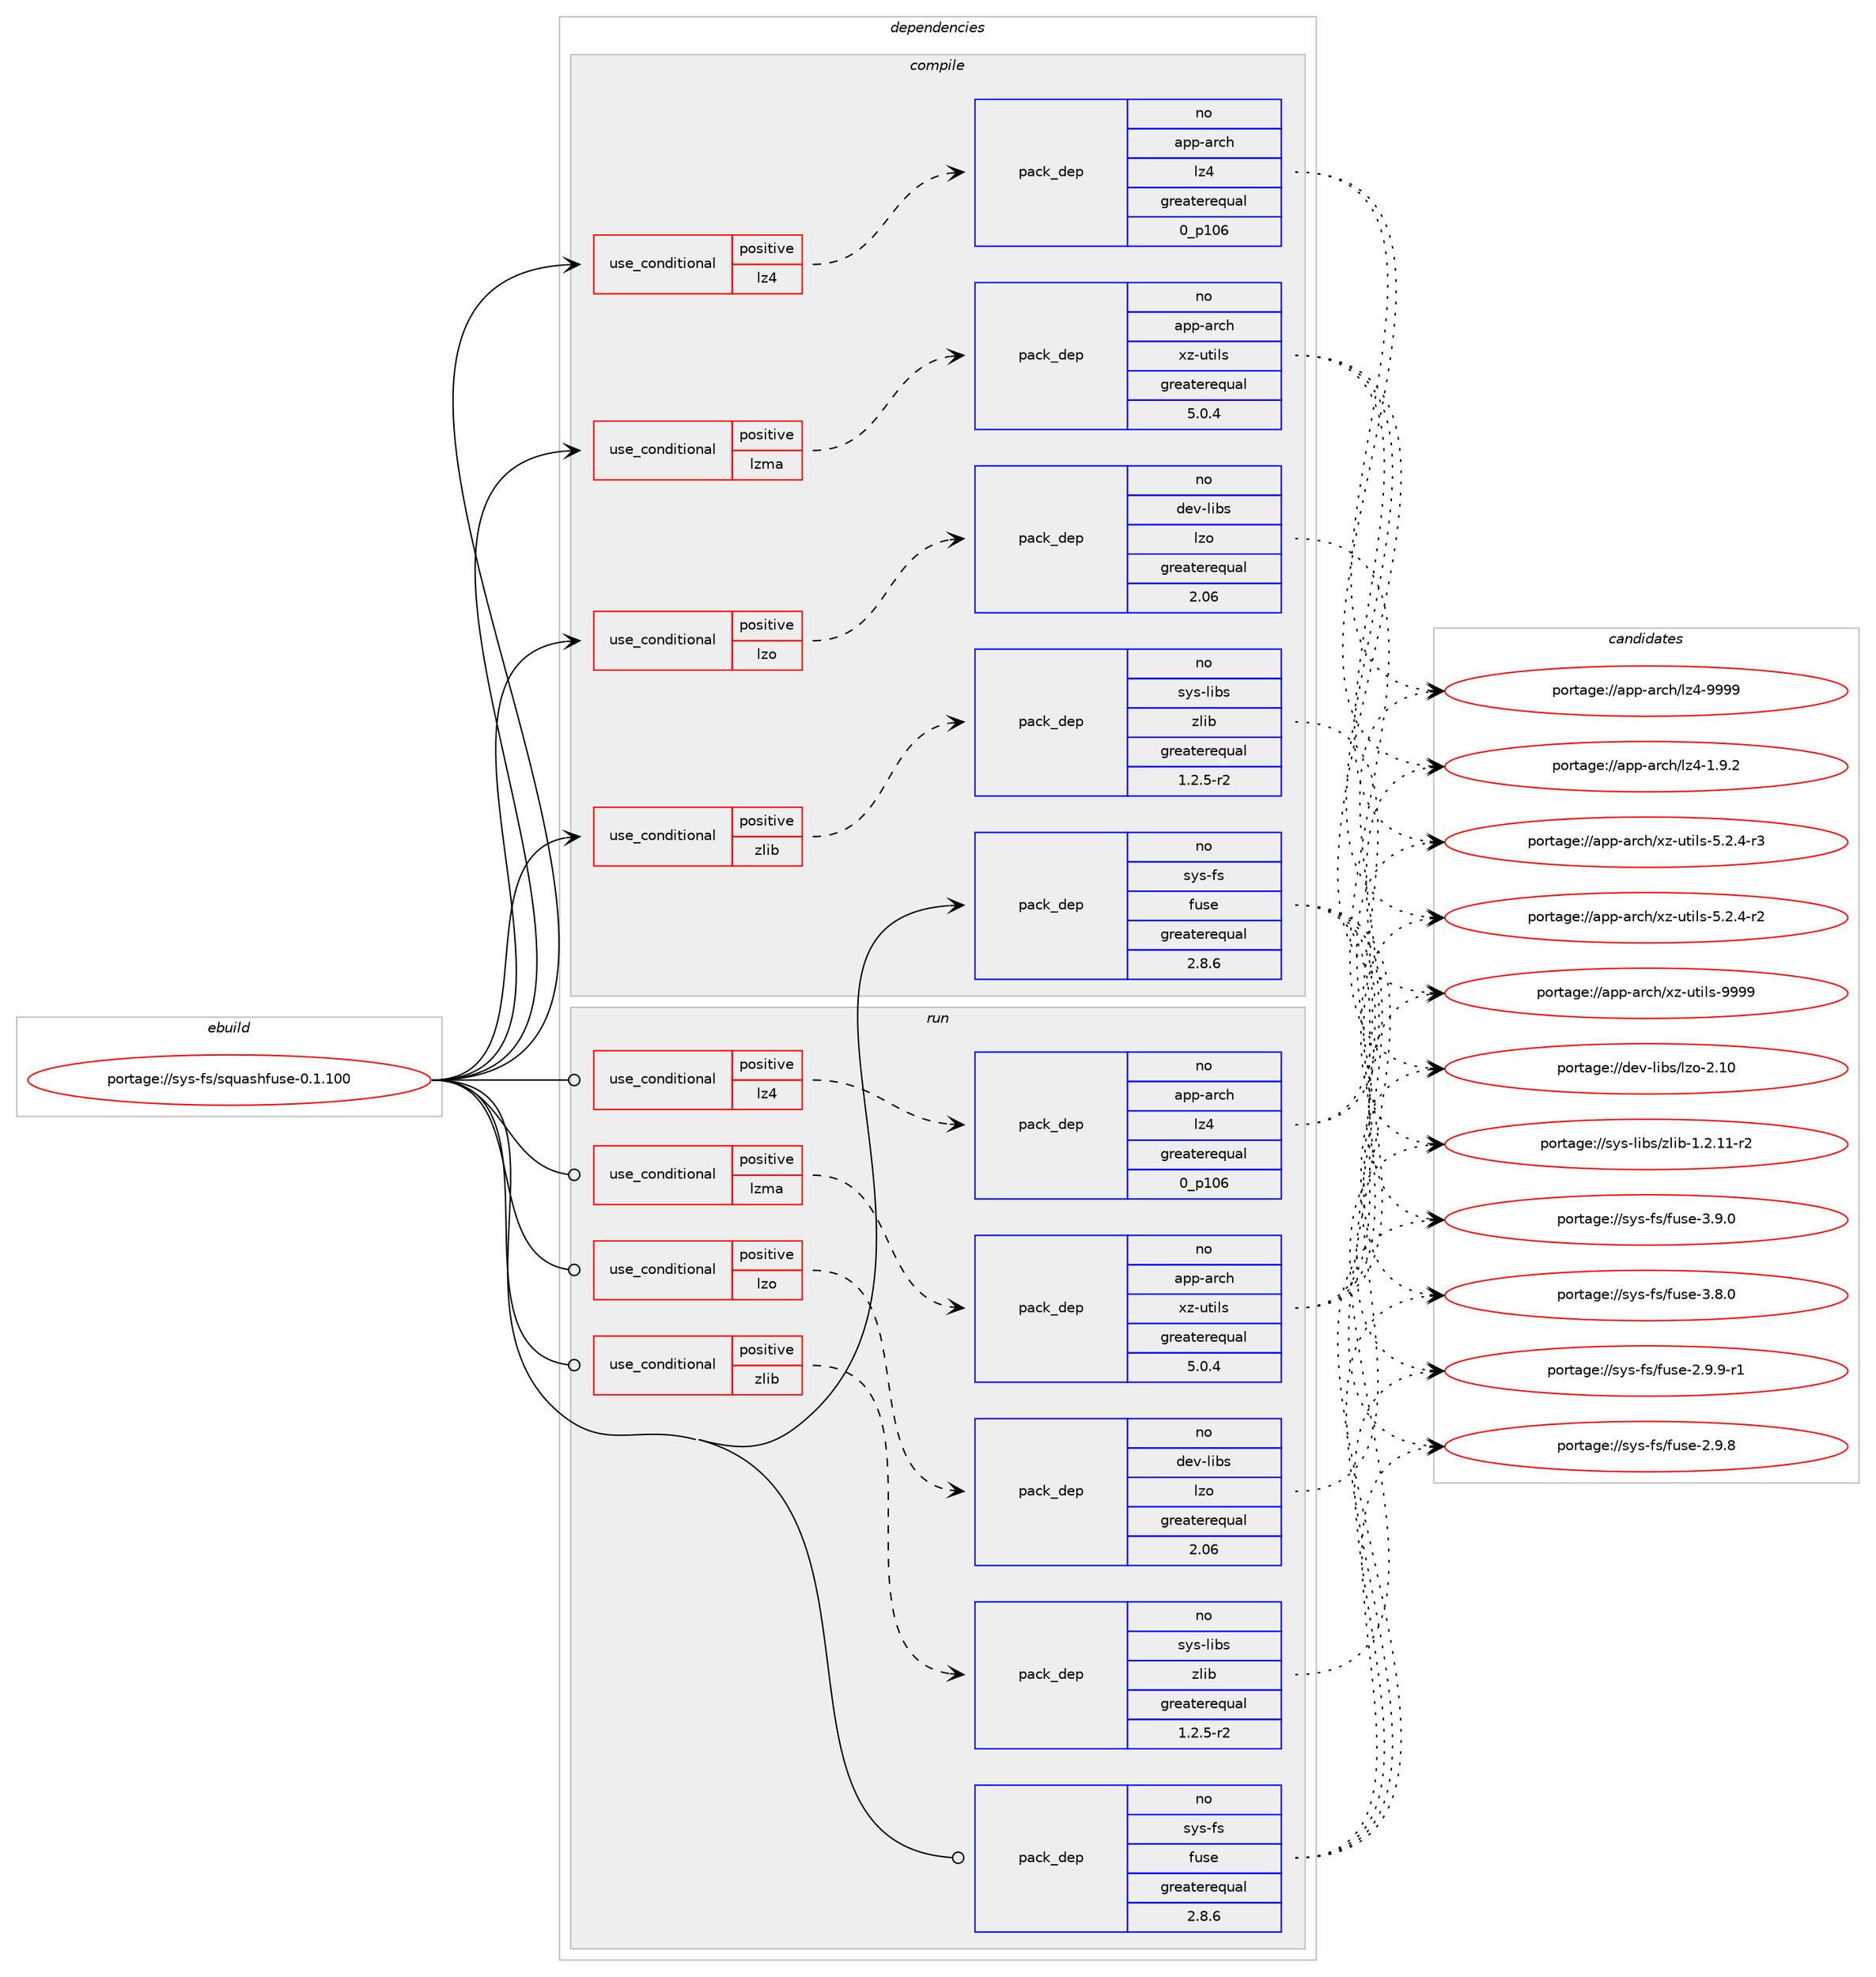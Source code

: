 digraph prolog {

# *************
# Graph options
# *************

newrank=true;
concentrate=true;
compound=true;
graph [rankdir=LR,fontname=Helvetica,fontsize=10,ranksep=1.5];#, ranksep=2.5, nodesep=0.2];
edge  [arrowhead=vee];
node  [fontname=Helvetica,fontsize=10];

# **********
# The ebuild
# **********

subgraph cluster_leftcol {
color=gray;
rank=same;
label=<<i>ebuild</i>>;
id [label="portage://sys-fs/squashfuse-0.1.100", color=red, width=4, href="../sys-fs/squashfuse-0.1.100.svg"];
}

# ****************
# The dependencies
# ****************

subgraph cluster_midcol {
color=gray;
label=<<i>dependencies</i>>;
subgraph cluster_compile {
fillcolor="#eeeeee";
style=filled;
label=<<i>compile</i>>;
subgraph cond9138 {
dependency47344 [label=<<TABLE BORDER="0" CELLBORDER="1" CELLSPACING="0" CELLPADDING="4"><TR><TD ROWSPAN="3" CELLPADDING="10">use_conditional</TD></TR><TR><TD>positive</TD></TR><TR><TD>lz4</TD></TR></TABLE>>, shape=none, color=red];
subgraph pack37170 {
dependency47345 [label=<<TABLE BORDER="0" CELLBORDER="1" CELLSPACING="0" CELLPADDING="4" WIDTH="220"><TR><TD ROWSPAN="6" CELLPADDING="30">pack_dep</TD></TR><TR><TD WIDTH="110">no</TD></TR><TR><TD>app-arch</TD></TR><TR><TD>lz4</TD></TR><TR><TD>greaterequal</TD></TR><TR><TD>0_p106</TD></TR></TABLE>>, shape=none, color=blue];
}
dependency47344:e -> dependency47345:w [weight=20,style="dashed",arrowhead="vee"];
}
id:e -> dependency47344:w [weight=20,style="solid",arrowhead="vee"];
subgraph cond9139 {
dependency47346 [label=<<TABLE BORDER="0" CELLBORDER="1" CELLSPACING="0" CELLPADDING="4"><TR><TD ROWSPAN="3" CELLPADDING="10">use_conditional</TD></TR><TR><TD>positive</TD></TR><TR><TD>lzma</TD></TR></TABLE>>, shape=none, color=red];
subgraph pack37171 {
dependency47347 [label=<<TABLE BORDER="0" CELLBORDER="1" CELLSPACING="0" CELLPADDING="4" WIDTH="220"><TR><TD ROWSPAN="6" CELLPADDING="30">pack_dep</TD></TR><TR><TD WIDTH="110">no</TD></TR><TR><TD>app-arch</TD></TR><TR><TD>xz-utils</TD></TR><TR><TD>greaterequal</TD></TR><TR><TD>5.0.4</TD></TR></TABLE>>, shape=none, color=blue];
}
dependency47346:e -> dependency47347:w [weight=20,style="dashed",arrowhead="vee"];
}
id:e -> dependency47346:w [weight=20,style="solid",arrowhead="vee"];
subgraph cond9140 {
dependency47348 [label=<<TABLE BORDER="0" CELLBORDER="1" CELLSPACING="0" CELLPADDING="4"><TR><TD ROWSPAN="3" CELLPADDING="10">use_conditional</TD></TR><TR><TD>positive</TD></TR><TR><TD>lzo</TD></TR></TABLE>>, shape=none, color=red];
subgraph pack37172 {
dependency47349 [label=<<TABLE BORDER="0" CELLBORDER="1" CELLSPACING="0" CELLPADDING="4" WIDTH="220"><TR><TD ROWSPAN="6" CELLPADDING="30">pack_dep</TD></TR><TR><TD WIDTH="110">no</TD></TR><TR><TD>dev-libs</TD></TR><TR><TD>lzo</TD></TR><TR><TD>greaterequal</TD></TR><TR><TD>2.06</TD></TR></TABLE>>, shape=none, color=blue];
}
dependency47348:e -> dependency47349:w [weight=20,style="dashed",arrowhead="vee"];
}
id:e -> dependency47348:w [weight=20,style="solid",arrowhead="vee"];
subgraph cond9141 {
dependency47350 [label=<<TABLE BORDER="0" CELLBORDER="1" CELLSPACING="0" CELLPADDING="4"><TR><TD ROWSPAN="3" CELLPADDING="10">use_conditional</TD></TR><TR><TD>positive</TD></TR><TR><TD>zlib</TD></TR></TABLE>>, shape=none, color=red];
subgraph pack37173 {
dependency47351 [label=<<TABLE BORDER="0" CELLBORDER="1" CELLSPACING="0" CELLPADDING="4" WIDTH="220"><TR><TD ROWSPAN="6" CELLPADDING="30">pack_dep</TD></TR><TR><TD WIDTH="110">no</TD></TR><TR><TD>sys-libs</TD></TR><TR><TD>zlib</TD></TR><TR><TD>greaterequal</TD></TR><TR><TD>1.2.5-r2</TD></TR></TABLE>>, shape=none, color=blue];
}
dependency47350:e -> dependency47351:w [weight=20,style="dashed",arrowhead="vee"];
}
id:e -> dependency47350:w [weight=20,style="solid",arrowhead="vee"];
subgraph pack37174 {
dependency47352 [label=<<TABLE BORDER="0" CELLBORDER="1" CELLSPACING="0" CELLPADDING="4" WIDTH="220"><TR><TD ROWSPAN="6" CELLPADDING="30">pack_dep</TD></TR><TR><TD WIDTH="110">no</TD></TR><TR><TD>sys-fs</TD></TR><TR><TD>fuse</TD></TR><TR><TD>greaterequal</TD></TR><TR><TD>2.8.6</TD></TR></TABLE>>, shape=none, color=blue];
}
id:e -> dependency47352:w [weight=20,style="solid",arrowhead="vee"];
}
subgraph cluster_compileandrun {
fillcolor="#eeeeee";
style=filled;
label=<<i>compile and run</i>>;
}
subgraph cluster_run {
fillcolor="#eeeeee";
style=filled;
label=<<i>run</i>>;
subgraph cond9142 {
dependency47353 [label=<<TABLE BORDER="0" CELLBORDER="1" CELLSPACING="0" CELLPADDING="4"><TR><TD ROWSPAN="3" CELLPADDING="10">use_conditional</TD></TR><TR><TD>positive</TD></TR><TR><TD>lz4</TD></TR></TABLE>>, shape=none, color=red];
subgraph pack37175 {
dependency47354 [label=<<TABLE BORDER="0" CELLBORDER="1" CELLSPACING="0" CELLPADDING="4" WIDTH="220"><TR><TD ROWSPAN="6" CELLPADDING="30">pack_dep</TD></TR><TR><TD WIDTH="110">no</TD></TR><TR><TD>app-arch</TD></TR><TR><TD>lz4</TD></TR><TR><TD>greaterequal</TD></TR><TR><TD>0_p106</TD></TR></TABLE>>, shape=none, color=blue];
}
dependency47353:e -> dependency47354:w [weight=20,style="dashed",arrowhead="vee"];
}
id:e -> dependency47353:w [weight=20,style="solid",arrowhead="odot"];
subgraph cond9143 {
dependency47355 [label=<<TABLE BORDER="0" CELLBORDER="1" CELLSPACING="0" CELLPADDING="4"><TR><TD ROWSPAN="3" CELLPADDING="10">use_conditional</TD></TR><TR><TD>positive</TD></TR><TR><TD>lzma</TD></TR></TABLE>>, shape=none, color=red];
subgraph pack37176 {
dependency47356 [label=<<TABLE BORDER="0" CELLBORDER="1" CELLSPACING="0" CELLPADDING="4" WIDTH="220"><TR><TD ROWSPAN="6" CELLPADDING="30">pack_dep</TD></TR><TR><TD WIDTH="110">no</TD></TR><TR><TD>app-arch</TD></TR><TR><TD>xz-utils</TD></TR><TR><TD>greaterequal</TD></TR><TR><TD>5.0.4</TD></TR></TABLE>>, shape=none, color=blue];
}
dependency47355:e -> dependency47356:w [weight=20,style="dashed",arrowhead="vee"];
}
id:e -> dependency47355:w [weight=20,style="solid",arrowhead="odot"];
subgraph cond9144 {
dependency47357 [label=<<TABLE BORDER="0" CELLBORDER="1" CELLSPACING="0" CELLPADDING="4"><TR><TD ROWSPAN="3" CELLPADDING="10">use_conditional</TD></TR><TR><TD>positive</TD></TR><TR><TD>lzo</TD></TR></TABLE>>, shape=none, color=red];
subgraph pack37177 {
dependency47358 [label=<<TABLE BORDER="0" CELLBORDER="1" CELLSPACING="0" CELLPADDING="4" WIDTH="220"><TR><TD ROWSPAN="6" CELLPADDING="30">pack_dep</TD></TR><TR><TD WIDTH="110">no</TD></TR><TR><TD>dev-libs</TD></TR><TR><TD>lzo</TD></TR><TR><TD>greaterequal</TD></TR><TR><TD>2.06</TD></TR></TABLE>>, shape=none, color=blue];
}
dependency47357:e -> dependency47358:w [weight=20,style="dashed",arrowhead="vee"];
}
id:e -> dependency47357:w [weight=20,style="solid",arrowhead="odot"];
subgraph cond9145 {
dependency47359 [label=<<TABLE BORDER="0" CELLBORDER="1" CELLSPACING="0" CELLPADDING="4"><TR><TD ROWSPAN="3" CELLPADDING="10">use_conditional</TD></TR><TR><TD>positive</TD></TR><TR><TD>zlib</TD></TR></TABLE>>, shape=none, color=red];
subgraph pack37178 {
dependency47360 [label=<<TABLE BORDER="0" CELLBORDER="1" CELLSPACING="0" CELLPADDING="4" WIDTH="220"><TR><TD ROWSPAN="6" CELLPADDING="30">pack_dep</TD></TR><TR><TD WIDTH="110">no</TD></TR><TR><TD>sys-libs</TD></TR><TR><TD>zlib</TD></TR><TR><TD>greaterequal</TD></TR><TR><TD>1.2.5-r2</TD></TR></TABLE>>, shape=none, color=blue];
}
dependency47359:e -> dependency47360:w [weight=20,style="dashed",arrowhead="vee"];
}
id:e -> dependency47359:w [weight=20,style="solid",arrowhead="odot"];
subgraph pack37179 {
dependency47361 [label=<<TABLE BORDER="0" CELLBORDER="1" CELLSPACING="0" CELLPADDING="4" WIDTH="220"><TR><TD ROWSPAN="6" CELLPADDING="30">pack_dep</TD></TR><TR><TD WIDTH="110">no</TD></TR><TR><TD>sys-fs</TD></TR><TR><TD>fuse</TD></TR><TR><TD>greaterequal</TD></TR><TR><TD>2.8.6</TD></TR></TABLE>>, shape=none, color=blue];
}
id:e -> dependency47361:w [weight=20,style="solid",arrowhead="odot"];
}
}

# **************
# The candidates
# **************

subgraph cluster_choices {
rank=same;
color=gray;
label=<<i>candidates</i>>;

subgraph choice37170 {
color=black;
nodesep=1;
choice9711211245971149910447108122524557575757 [label="portage://app-arch/lz4-9999", color=red, width=4,href="../app-arch/lz4-9999.svg"];
choice971121124597114991044710812252454946574650 [label="portage://app-arch/lz4-1.9.2", color=red, width=4,href="../app-arch/lz4-1.9.2.svg"];
dependency47345:e -> choice9711211245971149910447108122524557575757:w [style=dotted,weight="100"];
dependency47345:e -> choice971121124597114991044710812252454946574650:w [style=dotted,weight="100"];
}
subgraph choice37171 {
color=black;
nodesep=1;
choice9711211245971149910447120122451171161051081154557575757 [label="portage://app-arch/xz-utils-9999", color=red, width=4,href="../app-arch/xz-utils-9999.svg"];
choice9711211245971149910447120122451171161051081154553465046524511451 [label="portage://app-arch/xz-utils-5.2.4-r3", color=red, width=4,href="../app-arch/xz-utils-5.2.4-r3.svg"];
choice9711211245971149910447120122451171161051081154553465046524511450 [label="portage://app-arch/xz-utils-5.2.4-r2", color=red, width=4,href="../app-arch/xz-utils-5.2.4-r2.svg"];
dependency47347:e -> choice9711211245971149910447120122451171161051081154557575757:w [style=dotted,weight="100"];
dependency47347:e -> choice9711211245971149910447120122451171161051081154553465046524511451:w [style=dotted,weight="100"];
dependency47347:e -> choice9711211245971149910447120122451171161051081154553465046524511450:w [style=dotted,weight="100"];
}
subgraph choice37172 {
color=black;
nodesep=1;
choice1001011184510810598115471081221114550464948 [label="portage://dev-libs/lzo-2.10", color=red, width=4,href="../dev-libs/lzo-2.10.svg"];
dependency47349:e -> choice1001011184510810598115471081221114550464948:w [style=dotted,weight="100"];
}
subgraph choice37173 {
color=black;
nodesep=1;
choice11512111545108105981154712210810598454946504649494511450 [label="portage://sys-libs/zlib-1.2.11-r2", color=red, width=4,href="../sys-libs/zlib-1.2.11-r2.svg"];
dependency47351:e -> choice11512111545108105981154712210810598454946504649494511450:w [style=dotted,weight="100"];
}
subgraph choice37174 {
color=black;
nodesep=1;
choice1151211154510211547102117115101455146574648 [label="portage://sys-fs/fuse-3.9.0", color=red, width=4,href="../sys-fs/fuse-3.9.0.svg"];
choice1151211154510211547102117115101455146564648 [label="portage://sys-fs/fuse-3.8.0", color=red, width=4,href="../sys-fs/fuse-3.8.0.svg"];
choice11512111545102115471021171151014550465746574511449 [label="portage://sys-fs/fuse-2.9.9-r1", color=red, width=4,href="../sys-fs/fuse-2.9.9-r1.svg"];
choice1151211154510211547102117115101455046574656 [label="portage://sys-fs/fuse-2.9.8", color=red, width=4,href="../sys-fs/fuse-2.9.8.svg"];
dependency47352:e -> choice1151211154510211547102117115101455146574648:w [style=dotted,weight="100"];
dependency47352:e -> choice1151211154510211547102117115101455146564648:w [style=dotted,weight="100"];
dependency47352:e -> choice11512111545102115471021171151014550465746574511449:w [style=dotted,weight="100"];
dependency47352:e -> choice1151211154510211547102117115101455046574656:w [style=dotted,weight="100"];
}
subgraph choice37175 {
color=black;
nodesep=1;
choice9711211245971149910447108122524557575757 [label="portage://app-arch/lz4-9999", color=red, width=4,href="../app-arch/lz4-9999.svg"];
choice971121124597114991044710812252454946574650 [label="portage://app-arch/lz4-1.9.2", color=red, width=4,href="../app-arch/lz4-1.9.2.svg"];
dependency47354:e -> choice9711211245971149910447108122524557575757:w [style=dotted,weight="100"];
dependency47354:e -> choice971121124597114991044710812252454946574650:w [style=dotted,weight="100"];
}
subgraph choice37176 {
color=black;
nodesep=1;
choice9711211245971149910447120122451171161051081154557575757 [label="portage://app-arch/xz-utils-9999", color=red, width=4,href="../app-arch/xz-utils-9999.svg"];
choice9711211245971149910447120122451171161051081154553465046524511451 [label="portage://app-arch/xz-utils-5.2.4-r3", color=red, width=4,href="../app-arch/xz-utils-5.2.4-r3.svg"];
choice9711211245971149910447120122451171161051081154553465046524511450 [label="portage://app-arch/xz-utils-5.2.4-r2", color=red, width=4,href="../app-arch/xz-utils-5.2.4-r2.svg"];
dependency47356:e -> choice9711211245971149910447120122451171161051081154557575757:w [style=dotted,weight="100"];
dependency47356:e -> choice9711211245971149910447120122451171161051081154553465046524511451:w [style=dotted,weight="100"];
dependency47356:e -> choice9711211245971149910447120122451171161051081154553465046524511450:w [style=dotted,weight="100"];
}
subgraph choice37177 {
color=black;
nodesep=1;
choice1001011184510810598115471081221114550464948 [label="portage://dev-libs/lzo-2.10", color=red, width=4,href="../dev-libs/lzo-2.10.svg"];
dependency47358:e -> choice1001011184510810598115471081221114550464948:w [style=dotted,weight="100"];
}
subgraph choice37178 {
color=black;
nodesep=1;
choice11512111545108105981154712210810598454946504649494511450 [label="portage://sys-libs/zlib-1.2.11-r2", color=red, width=4,href="../sys-libs/zlib-1.2.11-r2.svg"];
dependency47360:e -> choice11512111545108105981154712210810598454946504649494511450:w [style=dotted,weight="100"];
}
subgraph choice37179 {
color=black;
nodesep=1;
choice1151211154510211547102117115101455146574648 [label="portage://sys-fs/fuse-3.9.0", color=red, width=4,href="../sys-fs/fuse-3.9.0.svg"];
choice1151211154510211547102117115101455146564648 [label="portage://sys-fs/fuse-3.8.0", color=red, width=4,href="../sys-fs/fuse-3.8.0.svg"];
choice11512111545102115471021171151014550465746574511449 [label="portage://sys-fs/fuse-2.9.9-r1", color=red, width=4,href="../sys-fs/fuse-2.9.9-r1.svg"];
choice1151211154510211547102117115101455046574656 [label="portage://sys-fs/fuse-2.9.8", color=red, width=4,href="../sys-fs/fuse-2.9.8.svg"];
dependency47361:e -> choice1151211154510211547102117115101455146574648:w [style=dotted,weight="100"];
dependency47361:e -> choice1151211154510211547102117115101455146564648:w [style=dotted,weight="100"];
dependency47361:e -> choice11512111545102115471021171151014550465746574511449:w [style=dotted,weight="100"];
dependency47361:e -> choice1151211154510211547102117115101455046574656:w [style=dotted,weight="100"];
}
}

}
